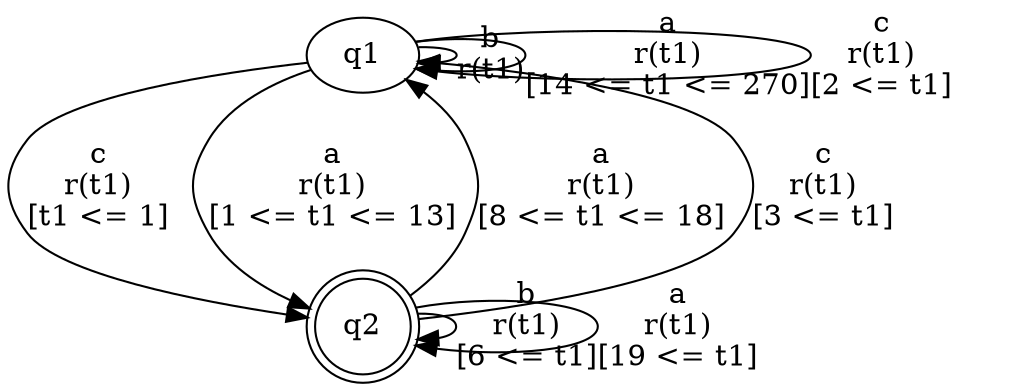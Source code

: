 digraph "tests_1/test62/solution501/solution" {
	q1[label=q1]
	q2[label=q2 shape=doublecircle]
	q1 -> q1[label="b\nr(t1)\n"]
	q1 -> q2[label="c\nr(t1)\n[t1 <= 1]"]
	q2 -> q1[label="a\nr(t1)\n[8 <= t1 <= 18]"]
	q2 -> q2[label="b\nr(t1)\n[6 <= t1]"]
	q2 -> q2[label="a\nr(t1)\n[19 <= t1]"]
	q2 -> q1[label="c\nr(t1)\n[3 <= t1]"]
	q1 -> q1[label="a\nr(t1)\n[14 <= t1 <= 270]"]
	q1 -> q2[label="a\nr(t1)\n[1 <= t1 <= 13]"]
	q1 -> q1[label="c\nr(t1)\n[2 <= t1]"]
}
